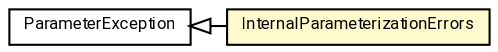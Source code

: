 #!/usr/local/bin/dot
#
# Class diagram 
# Generated by UMLGraph version R5_7_2-60-g0e99a6 (http://www.spinellis.gr/umlgraph/)
#

digraph G {
	graph [fontnames="svg"]
	edge [fontname="Roboto",fontsize=7,labelfontname="Roboto",labelfontsize=7,color="black"];
	node [fontname="Roboto",fontcolor="black",fontsize=8,shape=plaintext,margin=0,width=0,height=0];
	nodesep=0.15;
	ranksep=0.25;
	rankdir=LR;
	// de.lmu.ifi.dbs.elki.utilities.optionhandling.InternalParameterizationErrors
	c5475066 [label=<<table title="de.lmu.ifi.dbs.elki.utilities.optionhandling.InternalParameterizationErrors" border="0" cellborder="1" cellspacing="0" cellpadding="2" bgcolor="lemonChiffon" href="InternalParameterizationErrors.html" target="_parent">
		<tr><td><table border="0" cellspacing="0" cellpadding="1">
		<tr><td align="center" balign="center"> <font face="Roboto">InternalParameterizationErrors</font> </td></tr>
		</table></td></tr>
		</table>>, URL="InternalParameterizationErrors.html"];
	// de.lmu.ifi.dbs.elki.utilities.optionhandling.ParameterException
	c5475068 [label=<<table title="de.lmu.ifi.dbs.elki.utilities.optionhandling.ParameterException" border="0" cellborder="1" cellspacing="0" cellpadding="2" href="ParameterException.html" target="_parent">
		<tr><td><table border="0" cellspacing="0" cellpadding="1">
		<tr><td align="center" balign="center"> <font face="Roboto">ParameterException</font> </td></tr>
		</table></td></tr>
		</table>>, URL="ParameterException.html"];
	// de.lmu.ifi.dbs.elki.utilities.optionhandling.InternalParameterizationErrors extends de.lmu.ifi.dbs.elki.utilities.optionhandling.ParameterException
	c5475068 -> c5475066 [arrowtail=empty,dir=back,weight=10];
}

